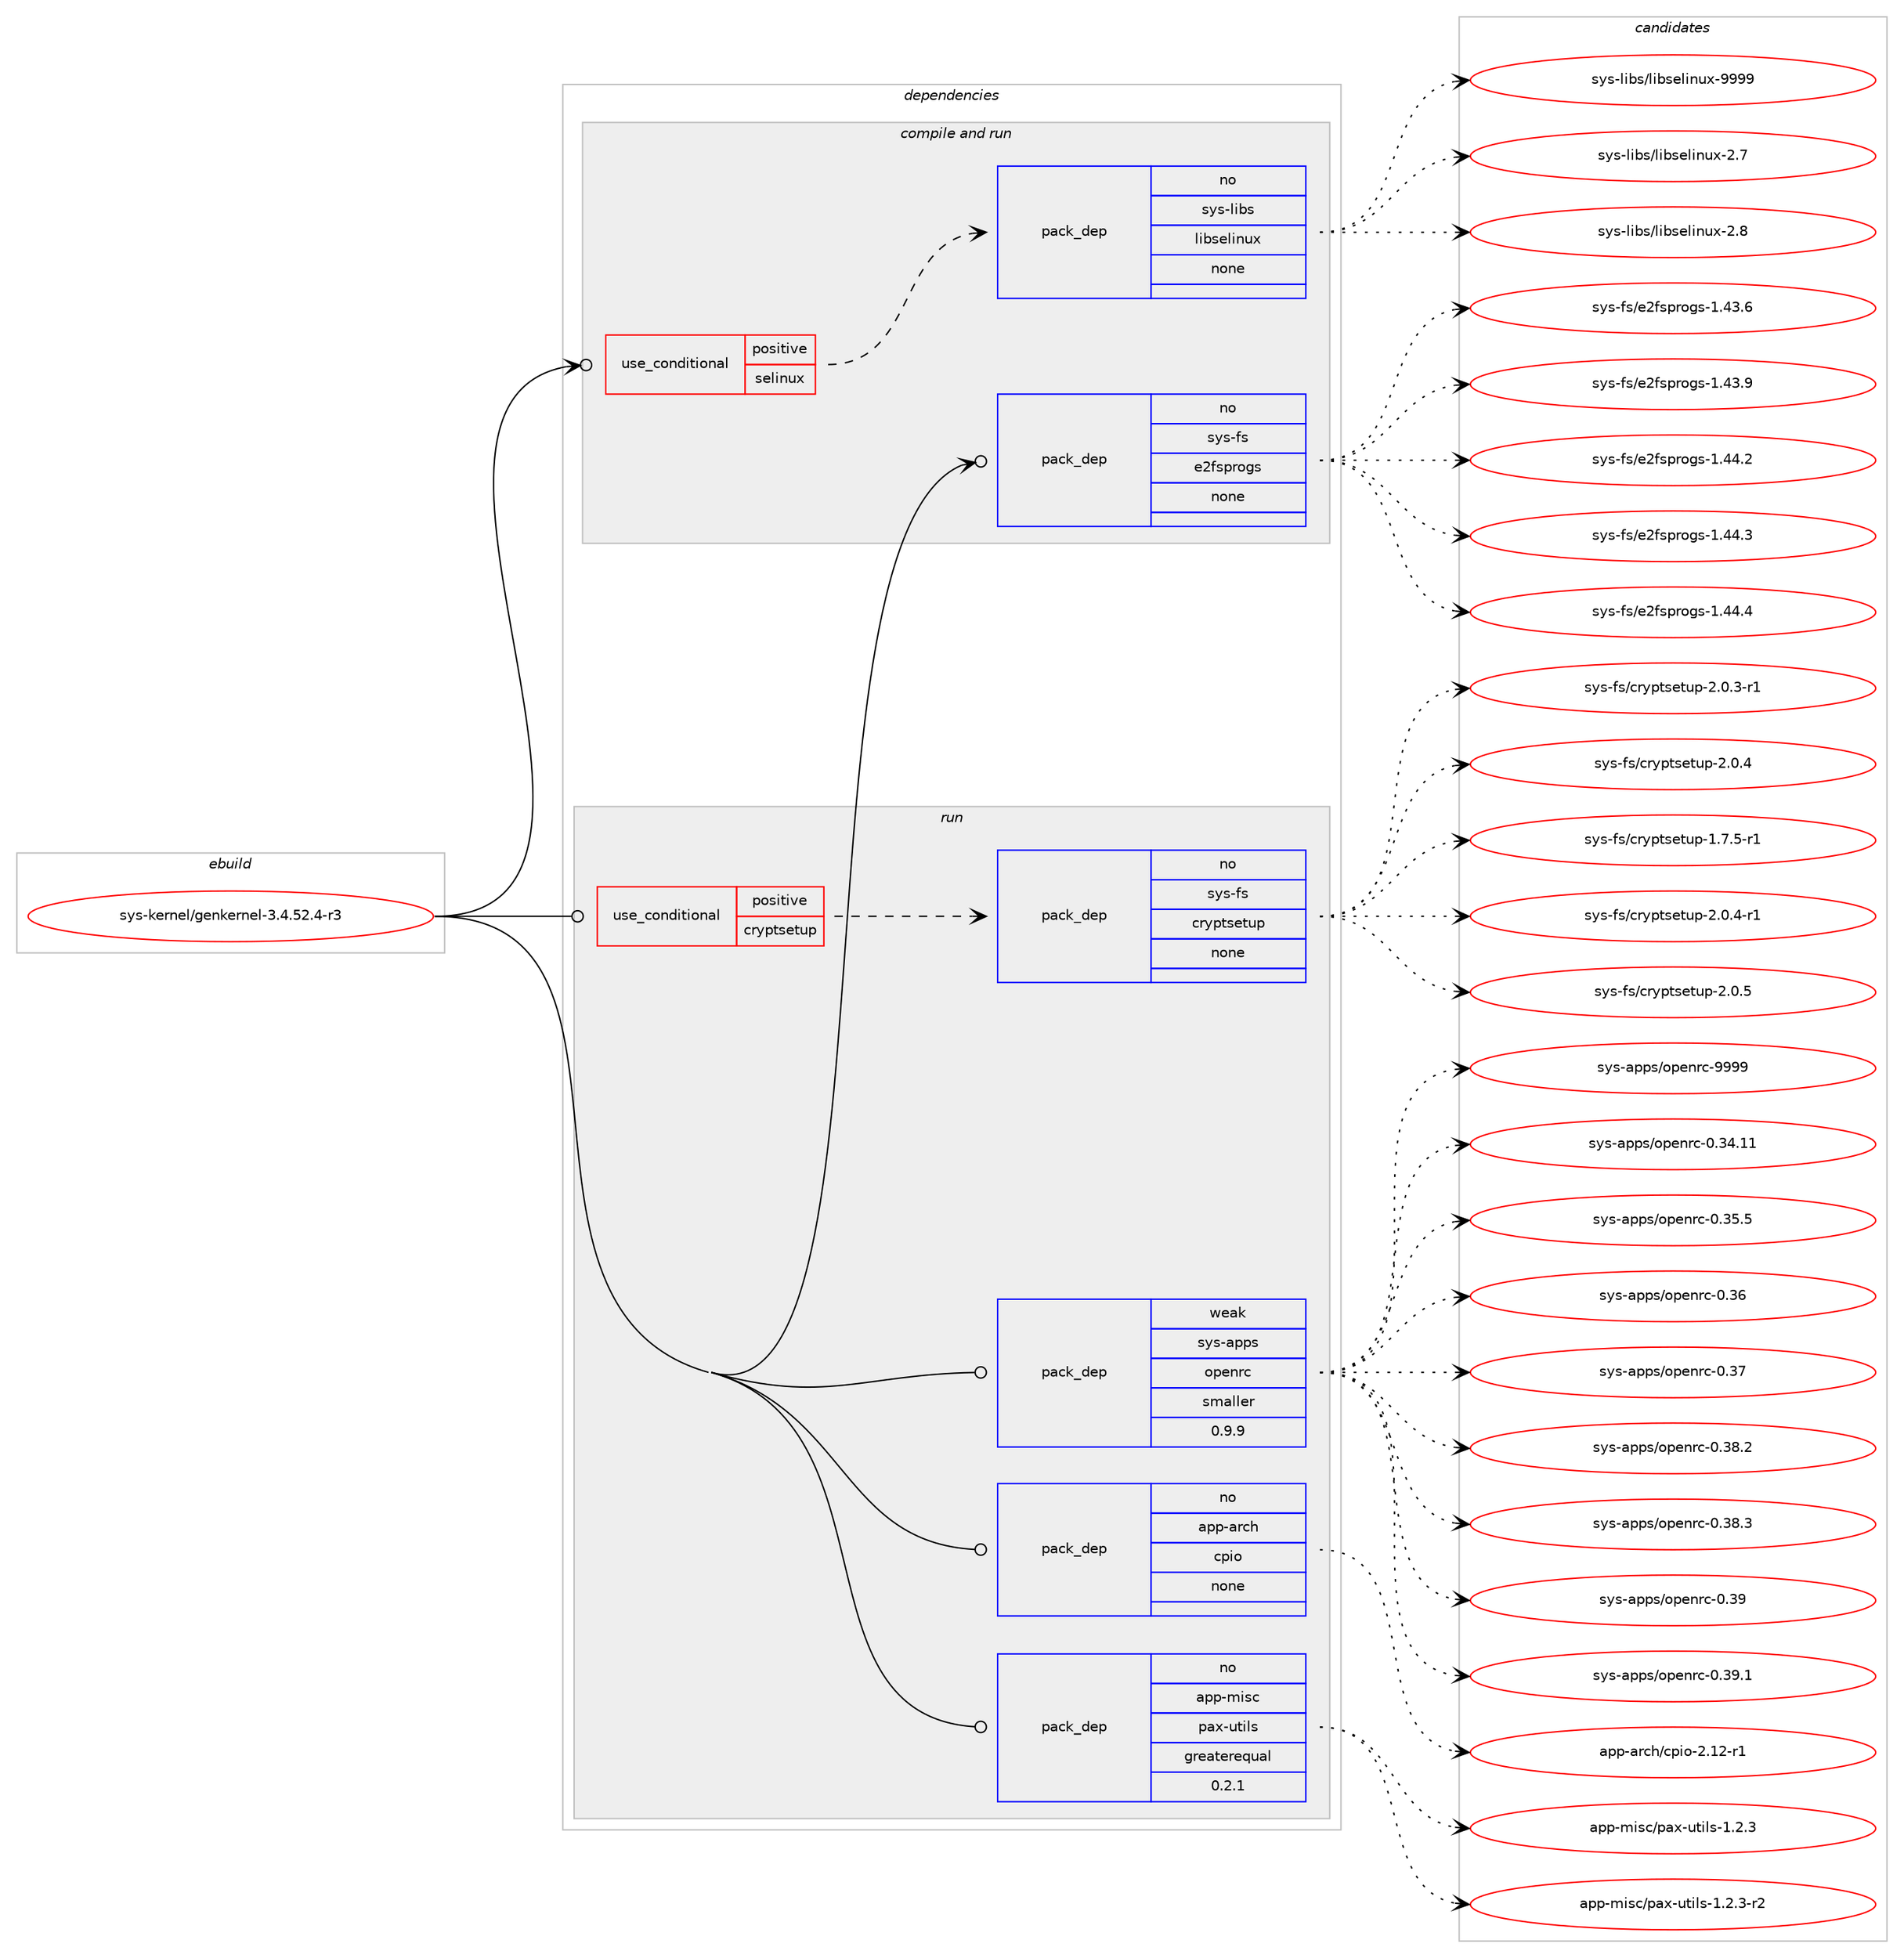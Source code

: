 digraph prolog {

# *************
# Graph options
# *************

newrank=true;
concentrate=true;
compound=true;
graph [rankdir=LR,fontname=Helvetica,fontsize=10,ranksep=1.5];#, ranksep=2.5, nodesep=0.2];
edge  [arrowhead=vee];
node  [fontname=Helvetica,fontsize=10];

# **********
# The ebuild
# **********

subgraph cluster_leftcol {
color=gray;
rank=same;
label=<<i>ebuild</i>>;
id [label="sys-kernel/genkernel-3.4.52.4-r3", color=red, width=4, href="../sys-kernel/genkernel-3.4.52.4-r3.svg"];
}

# ****************
# The dependencies
# ****************

subgraph cluster_midcol {
color=gray;
label=<<i>dependencies</i>>;
subgraph cluster_compile {
fillcolor="#eeeeee";
style=filled;
label=<<i>compile</i>>;
}
subgraph cluster_compileandrun {
fillcolor="#eeeeee";
style=filled;
label=<<i>compile and run</i>>;
subgraph cond1473 {
dependency8035 [label=<<TABLE BORDER="0" CELLBORDER="1" CELLSPACING="0" CELLPADDING="4"><TR><TD ROWSPAN="3" CELLPADDING="10">use_conditional</TD></TR><TR><TD>positive</TD></TR><TR><TD>selinux</TD></TR></TABLE>>, shape=none, color=red];
subgraph pack6357 {
dependency8036 [label=<<TABLE BORDER="0" CELLBORDER="1" CELLSPACING="0" CELLPADDING="4" WIDTH="220"><TR><TD ROWSPAN="6" CELLPADDING="30">pack_dep</TD></TR><TR><TD WIDTH="110">no</TD></TR><TR><TD>sys-libs</TD></TR><TR><TD>libselinux</TD></TR><TR><TD>none</TD></TR><TR><TD></TD></TR></TABLE>>, shape=none, color=blue];
}
dependency8035:e -> dependency8036:w [weight=20,style="dashed",arrowhead="vee"];
}
id:e -> dependency8035:w [weight=20,style="solid",arrowhead="odotvee"];
subgraph pack6358 {
dependency8037 [label=<<TABLE BORDER="0" CELLBORDER="1" CELLSPACING="0" CELLPADDING="4" WIDTH="220"><TR><TD ROWSPAN="6" CELLPADDING="30">pack_dep</TD></TR><TR><TD WIDTH="110">no</TD></TR><TR><TD>sys-fs</TD></TR><TR><TD>e2fsprogs</TD></TR><TR><TD>none</TD></TR><TR><TD></TD></TR></TABLE>>, shape=none, color=blue];
}
id:e -> dependency8037:w [weight=20,style="solid",arrowhead="odotvee"];
}
subgraph cluster_run {
fillcolor="#eeeeee";
style=filled;
label=<<i>run</i>>;
subgraph cond1474 {
dependency8038 [label=<<TABLE BORDER="0" CELLBORDER="1" CELLSPACING="0" CELLPADDING="4"><TR><TD ROWSPAN="3" CELLPADDING="10">use_conditional</TD></TR><TR><TD>positive</TD></TR><TR><TD>cryptsetup</TD></TR></TABLE>>, shape=none, color=red];
subgraph pack6359 {
dependency8039 [label=<<TABLE BORDER="0" CELLBORDER="1" CELLSPACING="0" CELLPADDING="4" WIDTH="220"><TR><TD ROWSPAN="6" CELLPADDING="30">pack_dep</TD></TR><TR><TD WIDTH="110">no</TD></TR><TR><TD>sys-fs</TD></TR><TR><TD>cryptsetup</TD></TR><TR><TD>none</TD></TR><TR><TD></TD></TR></TABLE>>, shape=none, color=blue];
}
dependency8038:e -> dependency8039:w [weight=20,style="dashed",arrowhead="vee"];
}
id:e -> dependency8038:w [weight=20,style="solid",arrowhead="odot"];
subgraph pack6360 {
dependency8040 [label=<<TABLE BORDER="0" CELLBORDER="1" CELLSPACING="0" CELLPADDING="4" WIDTH="220"><TR><TD ROWSPAN="6" CELLPADDING="30">pack_dep</TD></TR><TR><TD WIDTH="110">no</TD></TR><TR><TD>app-arch</TD></TR><TR><TD>cpio</TD></TR><TR><TD>none</TD></TR><TR><TD></TD></TR></TABLE>>, shape=none, color=blue];
}
id:e -> dependency8040:w [weight=20,style="solid",arrowhead="odot"];
subgraph pack6361 {
dependency8041 [label=<<TABLE BORDER="0" CELLBORDER="1" CELLSPACING="0" CELLPADDING="4" WIDTH="220"><TR><TD ROWSPAN="6" CELLPADDING="30">pack_dep</TD></TR><TR><TD WIDTH="110">no</TD></TR><TR><TD>app-misc</TD></TR><TR><TD>pax-utils</TD></TR><TR><TD>greaterequal</TD></TR><TR><TD>0.2.1</TD></TR></TABLE>>, shape=none, color=blue];
}
id:e -> dependency8041:w [weight=20,style="solid",arrowhead="odot"];
subgraph pack6362 {
dependency8042 [label=<<TABLE BORDER="0" CELLBORDER="1" CELLSPACING="0" CELLPADDING="4" WIDTH="220"><TR><TD ROWSPAN="6" CELLPADDING="30">pack_dep</TD></TR><TR><TD WIDTH="110">weak</TD></TR><TR><TD>sys-apps</TD></TR><TR><TD>openrc</TD></TR><TR><TD>smaller</TD></TR><TR><TD>0.9.9</TD></TR></TABLE>>, shape=none, color=blue];
}
id:e -> dependency8042:w [weight=20,style="solid",arrowhead="odot"];
}
}

# **************
# The candidates
# **************

subgraph cluster_choices {
rank=same;
color=gray;
label=<<i>candidates</i>>;

subgraph choice6357 {
color=black;
nodesep=1;
choice1151211154510810598115471081059811510110810511011712045504655 [label="sys-libs/libselinux-2.7", color=red, width=4,href="../sys-libs/libselinux-2.7.svg"];
choice1151211154510810598115471081059811510110810511011712045504656 [label="sys-libs/libselinux-2.8", color=red, width=4,href="../sys-libs/libselinux-2.8.svg"];
choice115121115451081059811547108105981151011081051101171204557575757 [label="sys-libs/libselinux-9999", color=red, width=4,href="../sys-libs/libselinux-9999.svg"];
dependency8036:e -> choice1151211154510810598115471081059811510110810511011712045504655:w [style=dotted,weight="100"];
dependency8036:e -> choice1151211154510810598115471081059811510110810511011712045504656:w [style=dotted,weight="100"];
dependency8036:e -> choice115121115451081059811547108105981151011081051101171204557575757:w [style=dotted,weight="100"];
}
subgraph choice6358 {
color=black;
nodesep=1;
choice11512111545102115471015010211511211411110311545494652514654 [label="sys-fs/e2fsprogs-1.43.6", color=red, width=4,href="../sys-fs/e2fsprogs-1.43.6.svg"];
choice11512111545102115471015010211511211411110311545494652514657 [label="sys-fs/e2fsprogs-1.43.9", color=red, width=4,href="../sys-fs/e2fsprogs-1.43.9.svg"];
choice11512111545102115471015010211511211411110311545494652524650 [label="sys-fs/e2fsprogs-1.44.2", color=red, width=4,href="../sys-fs/e2fsprogs-1.44.2.svg"];
choice11512111545102115471015010211511211411110311545494652524651 [label="sys-fs/e2fsprogs-1.44.3", color=red, width=4,href="../sys-fs/e2fsprogs-1.44.3.svg"];
choice11512111545102115471015010211511211411110311545494652524652 [label="sys-fs/e2fsprogs-1.44.4", color=red, width=4,href="../sys-fs/e2fsprogs-1.44.4.svg"];
dependency8037:e -> choice11512111545102115471015010211511211411110311545494652514654:w [style=dotted,weight="100"];
dependency8037:e -> choice11512111545102115471015010211511211411110311545494652514657:w [style=dotted,weight="100"];
dependency8037:e -> choice11512111545102115471015010211511211411110311545494652524650:w [style=dotted,weight="100"];
dependency8037:e -> choice11512111545102115471015010211511211411110311545494652524651:w [style=dotted,weight="100"];
dependency8037:e -> choice11512111545102115471015010211511211411110311545494652524652:w [style=dotted,weight="100"];
}
subgraph choice6359 {
color=black;
nodesep=1;
choice1151211154510211547991141211121161151011161171124550464846514511449 [label="sys-fs/cryptsetup-2.0.3-r1", color=red, width=4,href="../sys-fs/cryptsetup-2.0.3-r1.svg"];
choice115121115451021154799114121112116115101116117112455046484652 [label="sys-fs/cryptsetup-2.0.4", color=red, width=4,href="../sys-fs/cryptsetup-2.0.4.svg"];
choice1151211154510211547991141211121161151011161171124549465546534511449 [label="sys-fs/cryptsetup-1.7.5-r1", color=red, width=4,href="../sys-fs/cryptsetup-1.7.5-r1.svg"];
choice1151211154510211547991141211121161151011161171124550464846524511449 [label="sys-fs/cryptsetup-2.0.4-r1", color=red, width=4,href="../sys-fs/cryptsetup-2.0.4-r1.svg"];
choice115121115451021154799114121112116115101116117112455046484653 [label="sys-fs/cryptsetup-2.0.5", color=red, width=4,href="../sys-fs/cryptsetup-2.0.5.svg"];
dependency8039:e -> choice1151211154510211547991141211121161151011161171124550464846514511449:w [style=dotted,weight="100"];
dependency8039:e -> choice115121115451021154799114121112116115101116117112455046484652:w [style=dotted,weight="100"];
dependency8039:e -> choice1151211154510211547991141211121161151011161171124549465546534511449:w [style=dotted,weight="100"];
dependency8039:e -> choice1151211154510211547991141211121161151011161171124550464846524511449:w [style=dotted,weight="100"];
dependency8039:e -> choice115121115451021154799114121112116115101116117112455046484653:w [style=dotted,weight="100"];
}
subgraph choice6360 {
color=black;
nodesep=1;
choice97112112459711499104479911210511145504649504511449 [label="app-arch/cpio-2.12-r1", color=red, width=4,href="../app-arch/cpio-2.12-r1.svg"];
dependency8040:e -> choice97112112459711499104479911210511145504649504511449:w [style=dotted,weight="100"];
}
subgraph choice6361 {
color=black;
nodesep=1;
choice971121124510910511599471129712045117116105108115454946504651 [label="app-misc/pax-utils-1.2.3", color=red, width=4,href="../app-misc/pax-utils-1.2.3.svg"];
choice9711211245109105115994711297120451171161051081154549465046514511450 [label="app-misc/pax-utils-1.2.3-r2", color=red, width=4,href="../app-misc/pax-utils-1.2.3-r2.svg"];
dependency8041:e -> choice971121124510910511599471129712045117116105108115454946504651:w [style=dotted,weight="100"];
dependency8041:e -> choice9711211245109105115994711297120451171161051081154549465046514511450:w [style=dotted,weight="100"];
}
subgraph choice6362 {
color=black;
nodesep=1;
choice115121115459711211211547111112101110114994548465152464949 [label="sys-apps/openrc-0.34.11", color=red, width=4,href="../sys-apps/openrc-0.34.11.svg"];
choice1151211154597112112115471111121011101149945484651534653 [label="sys-apps/openrc-0.35.5", color=red, width=4,href="../sys-apps/openrc-0.35.5.svg"];
choice115121115459711211211547111112101110114994548465154 [label="sys-apps/openrc-0.36", color=red, width=4,href="../sys-apps/openrc-0.36.svg"];
choice115121115459711211211547111112101110114994548465155 [label="sys-apps/openrc-0.37", color=red, width=4,href="../sys-apps/openrc-0.37.svg"];
choice1151211154597112112115471111121011101149945484651564650 [label="sys-apps/openrc-0.38.2", color=red, width=4,href="../sys-apps/openrc-0.38.2.svg"];
choice1151211154597112112115471111121011101149945484651564651 [label="sys-apps/openrc-0.38.3", color=red, width=4,href="../sys-apps/openrc-0.38.3.svg"];
choice115121115459711211211547111112101110114994548465157 [label="sys-apps/openrc-0.39", color=red, width=4,href="../sys-apps/openrc-0.39.svg"];
choice1151211154597112112115471111121011101149945484651574649 [label="sys-apps/openrc-0.39.1", color=red, width=4,href="../sys-apps/openrc-0.39.1.svg"];
choice115121115459711211211547111112101110114994557575757 [label="sys-apps/openrc-9999", color=red, width=4,href="../sys-apps/openrc-9999.svg"];
dependency8042:e -> choice115121115459711211211547111112101110114994548465152464949:w [style=dotted,weight="100"];
dependency8042:e -> choice1151211154597112112115471111121011101149945484651534653:w [style=dotted,weight="100"];
dependency8042:e -> choice115121115459711211211547111112101110114994548465154:w [style=dotted,weight="100"];
dependency8042:e -> choice115121115459711211211547111112101110114994548465155:w [style=dotted,weight="100"];
dependency8042:e -> choice1151211154597112112115471111121011101149945484651564650:w [style=dotted,weight="100"];
dependency8042:e -> choice1151211154597112112115471111121011101149945484651564651:w [style=dotted,weight="100"];
dependency8042:e -> choice115121115459711211211547111112101110114994548465157:w [style=dotted,weight="100"];
dependency8042:e -> choice1151211154597112112115471111121011101149945484651574649:w [style=dotted,weight="100"];
dependency8042:e -> choice115121115459711211211547111112101110114994557575757:w [style=dotted,weight="100"];
}
}

}
